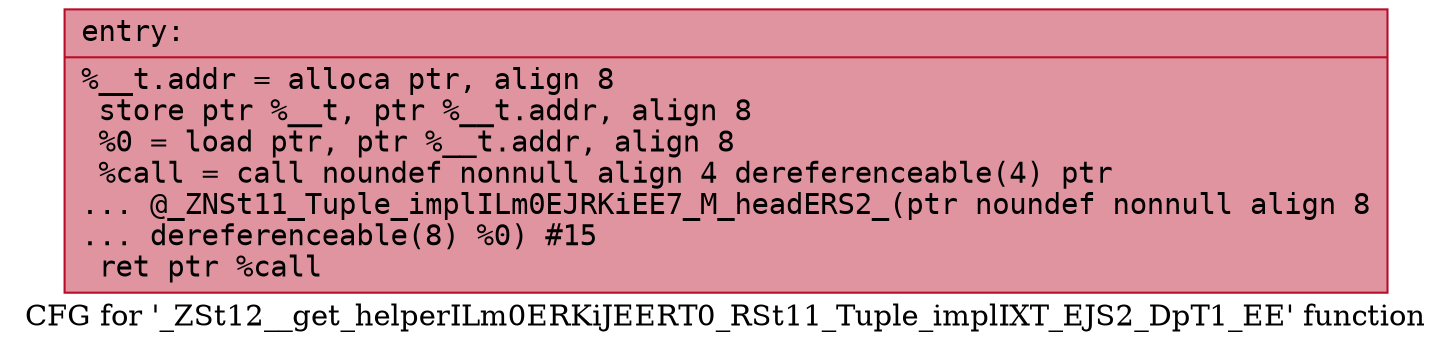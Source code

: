 digraph "CFG for '_ZSt12__get_helperILm0ERKiJEERT0_RSt11_Tuple_implIXT_EJS2_DpT1_EE' function" {
	label="CFG for '_ZSt12__get_helperILm0ERKiJEERT0_RSt11_Tuple_implIXT_EJS2_DpT1_EE' function";

	Node0x55ba30573c00 [shape=record,color="#b70d28ff", style=filled, fillcolor="#b70d2870" fontname="Courier",label="{entry:\l|  %__t.addr = alloca ptr, align 8\l  store ptr %__t, ptr %__t.addr, align 8\l  %0 = load ptr, ptr %__t.addr, align 8\l  %call = call noundef nonnull align 4 dereferenceable(4) ptr\l... @_ZNSt11_Tuple_implILm0EJRKiEE7_M_headERS2_(ptr noundef nonnull align 8\l... dereferenceable(8) %0) #15\l  ret ptr %call\l}"];
}
